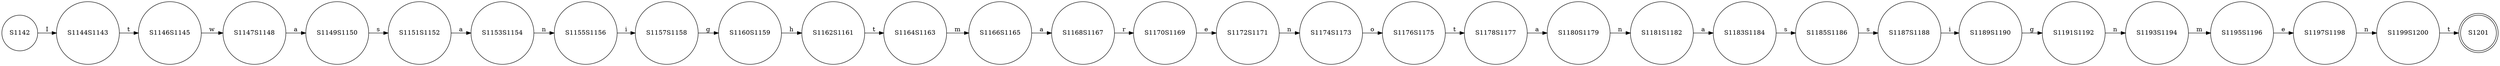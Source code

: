 // Minimized DFA graph
digraph {
	graph [rankdir=LR]
	S1142 [label=S1142 shape=circle]
	S1142 -> S1144S1143 [label=I]
	S1144S1143 [label=S1144S1143 shape=circle]
	S1144S1143 -> S1146S1145 [label=t]
	S1146S1145 [label=S1146S1145 shape=circle]
	S1146S1145 -> S1147S1148 [label=w]
	S1147S1148 [label=S1147S1148 shape=circle]
	S1147S1148 -> S1149S1150 [label=a]
	S1149S1150 [label=S1149S1150 shape=circle]
	S1149S1150 -> S1151S1152 [label=s]
	S1151S1152 [label=S1151S1152 shape=circle]
	S1151S1152 -> S1153S1154 [label=a]
	S1153S1154 [label=S1153S1154 shape=circle]
	S1153S1154 -> S1155S1156 [label=n]
	S1155S1156 [label=S1155S1156 shape=circle]
	S1155S1156 -> S1157S1158 [label=i]
	S1157S1158 [label=S1157S1158 shape=circle]
	S1157S1158 -> S1160S1159 [label=g]
	S1160S1159 [label=S1160S1159 shape=circle]
	S1160S1159 -> S1162S1161 [label=h]
	S1162S1161 [label=S1162S1161 shape=circle]
	S1162S1161 -> S1164S1163 [label=t]
	S1164S1163 [label=S1164S1163 shape=circle]
	S1164S1163 -> S1166S1165 [label=m]
	S1166S1165 [label=S1166S1165 shape=circle]
	S1166S1165 -> S1168S1167 [label=a]
	S1168S1167 [label=S1168S1167 shape=circle]
	S1168S1167 -> S1170S1169 [label=r]
	S1170S1169 [label=S1170S1169 shape=circle]
	S1170S1169 -> S1172S1171 [label=e]
	S1172S1171 [label=S1172S1171 shape=circle]
	S1172S1171 -> S1174S1173 [label=n]
	S1174S1173 [label=S1174S1173 shape=circle]
	S1174S1173 -> S1176S1175 [label=o]
	S1176S1175 [label=S1176S1175 shape=circle]
	S1176S1175 -> S1178S1177 [label=t]
	S1178S1177 [label=S1178S1177 shape=circle]
	S1178S1177 -> S1180S1179 [label=a]
	S1180S1179 [label=S1180S1179 shape=circle]
	S1180S1179 -> S1181S1182 [label=n]
	S1181S1182 [label=S1181S1182 shape=circle]
	S1181S1182 -> S1183S1184 [label=a]
	S1183S1184 [label=S1183S1184 shape=circle]
	S1183S1184 -> S1185S1186 [label=s]
	S1185S1186 [label=S1185S1186 shape=circle]
	S1185S1186 -> S1187S1188 [label=s]
	S1187S1188 [label=S1187S1188 shape=circle]
	S1187S1188 -> S1189S1190 [label=i]
	S1189S1190 [label=S1189S1190 shape=circle]
	S1189S1190 -> S1191S1192 [label=g]
	S1191S1192 [label=S1191S1192 shape=circle]
	S1191S1192 -> S1193S1194 [label=n]
	S1193S1194 [label=S1193S1194 shape=circle]
	S1193S1194 -> S1195S1196 [label=m]
	S1195S1196 [label=S1195S1196 shape=circle]
	S1195S1196 -> S1197S1198 [label=e]
	S1197S1198 [label=S1197S1198 shape=circle]
	S1197S1198 -> S1199S1200 [label=n]
	S1199S1200 [label=S1199S1200 shape=circle]
	S1199S1200 -> S1201 [label=t]
	S1201 [label=S1201 shape=doublecircle]
}
